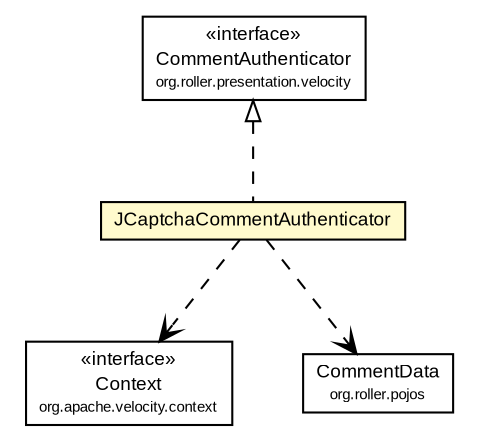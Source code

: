 #!/usr/local/bin/dot
#
# Class diagram 
# Generated by UmlGraph version 4.6 (http://www.spinellis.gr/sw/umlgraph)
#

digraph G {
	edge [fontname="arial",fontsize=10,labelfontname="arial",labelfontsize=10];
	node [fontname="arial",fontsize=10,shape=plaintext];
	// com.octo.captcha.module.roller.JCaptchaCommentAuthenticator
	c8 [label=<<table border="0" cellborder="1" cellspacing="0" cellpadding="2" port="p" bgcolor="lemonChiffon" href="./JCaptchaCommentAuthenticator.html">
		<tr><td><table border="0" cellspacing="0" cellpadding="1">
			<tr><td> JCaptchaCommentAuthenticator </td></tr>
		</table></td></tr>
		</table>>, fontname="arial", fontcolor="black", fontsize=9.0];
	//com.octo.captcha.module.roller.JCaptchaCommentAuthenticator implements org.roller.presentation.velocity.CommentAuthenticator
	c9:p -> c8:p [dir=back,arrowtail=empty,style=dashed];
	// com.octo.captcha.module.roller.JCaptchaCommentAuthenticator DEPEND org.apache.velocity.context.Context
	c8:p -> c11:p [taillabel="", label="", headlabel="", fontname="arial", fontcolor="black", fontsize=10.0, color="black", arrowhead=open, style=dashed];
	// com.octo.captcha.module.roller.JCaptchaCommentAuthenticator DEPEND org.roller.pojos.CommentData
	c8:p -> c17:p [taillabel="", label="", headlabel="", fontname="arial", fontcolor="black", fontsize=10.0, color="black", arrowhead=open, style=dashed];
	// org.roller.pojos.CommentData
	c17 [label=<<table border="0" cellborder="1" cellspacing="0" cellpadding="2" port="p" href="http://java.sun.com/j2se/1.4.2/docs/api/org/roller/pojos/CommentData.html">
		<tr><td><table border="0" cellspacing="0" cellpadding="1">
			<tr><td> CommentData </td></tr>
			<tr><td><font point-size="7.0"> org.roller.pojos </font></td></tr>
		</table></td></tr>
		</table>>, fontname="arial", fontcolor="black", fontsize=9.0];
	// org.apache.velocity.context.Context
	c11 [label=<<table border="0" cellborder="1" cellspacing="0" cellpadding="2" port="p" href="http://java.sun.com/j2se/1.4.2/docs/api/org/apache/velocity/context/Context.html">
		<tr><td><table border="0" cellspacing="0" cellpadding="1">
			<tr><td> &laquo;interface&raquo; </td></tr>
			<tr><td> Context </td></tr>
			<tr><td><font point-size="7.0"> org.apache.velocity.context </font></td></tr>
		</table></td></tr>
		</table>>, fontname="arial", fontcolor="black", fontsize=9.0];
	// org.roller.presentation.velocity.CommentAuthenticator
	c9 [label=<<table border="0" cellborder="1" cellspacing="0" cellpadding="2" port="p" href="http://java.sun.com/j2se/1.4.2/docs/api/org/roller/presentation/velocity/CommentAuthenticator.html">
		<tr><td><table border="0" cellspacing="0" cellpadding="1">
			<tr><td> &laquo;interface&raquo; </td></tr>
			<tr><td> CommentAuthenticator </td></tr>
			<tr><td><font point-size="7.0"> org.roller.presentation.velocity </font></td></tr>
		</table></td></tr>
		</table>>, fontname="arial", fontcolor="black", fontsize=9.0];
}

